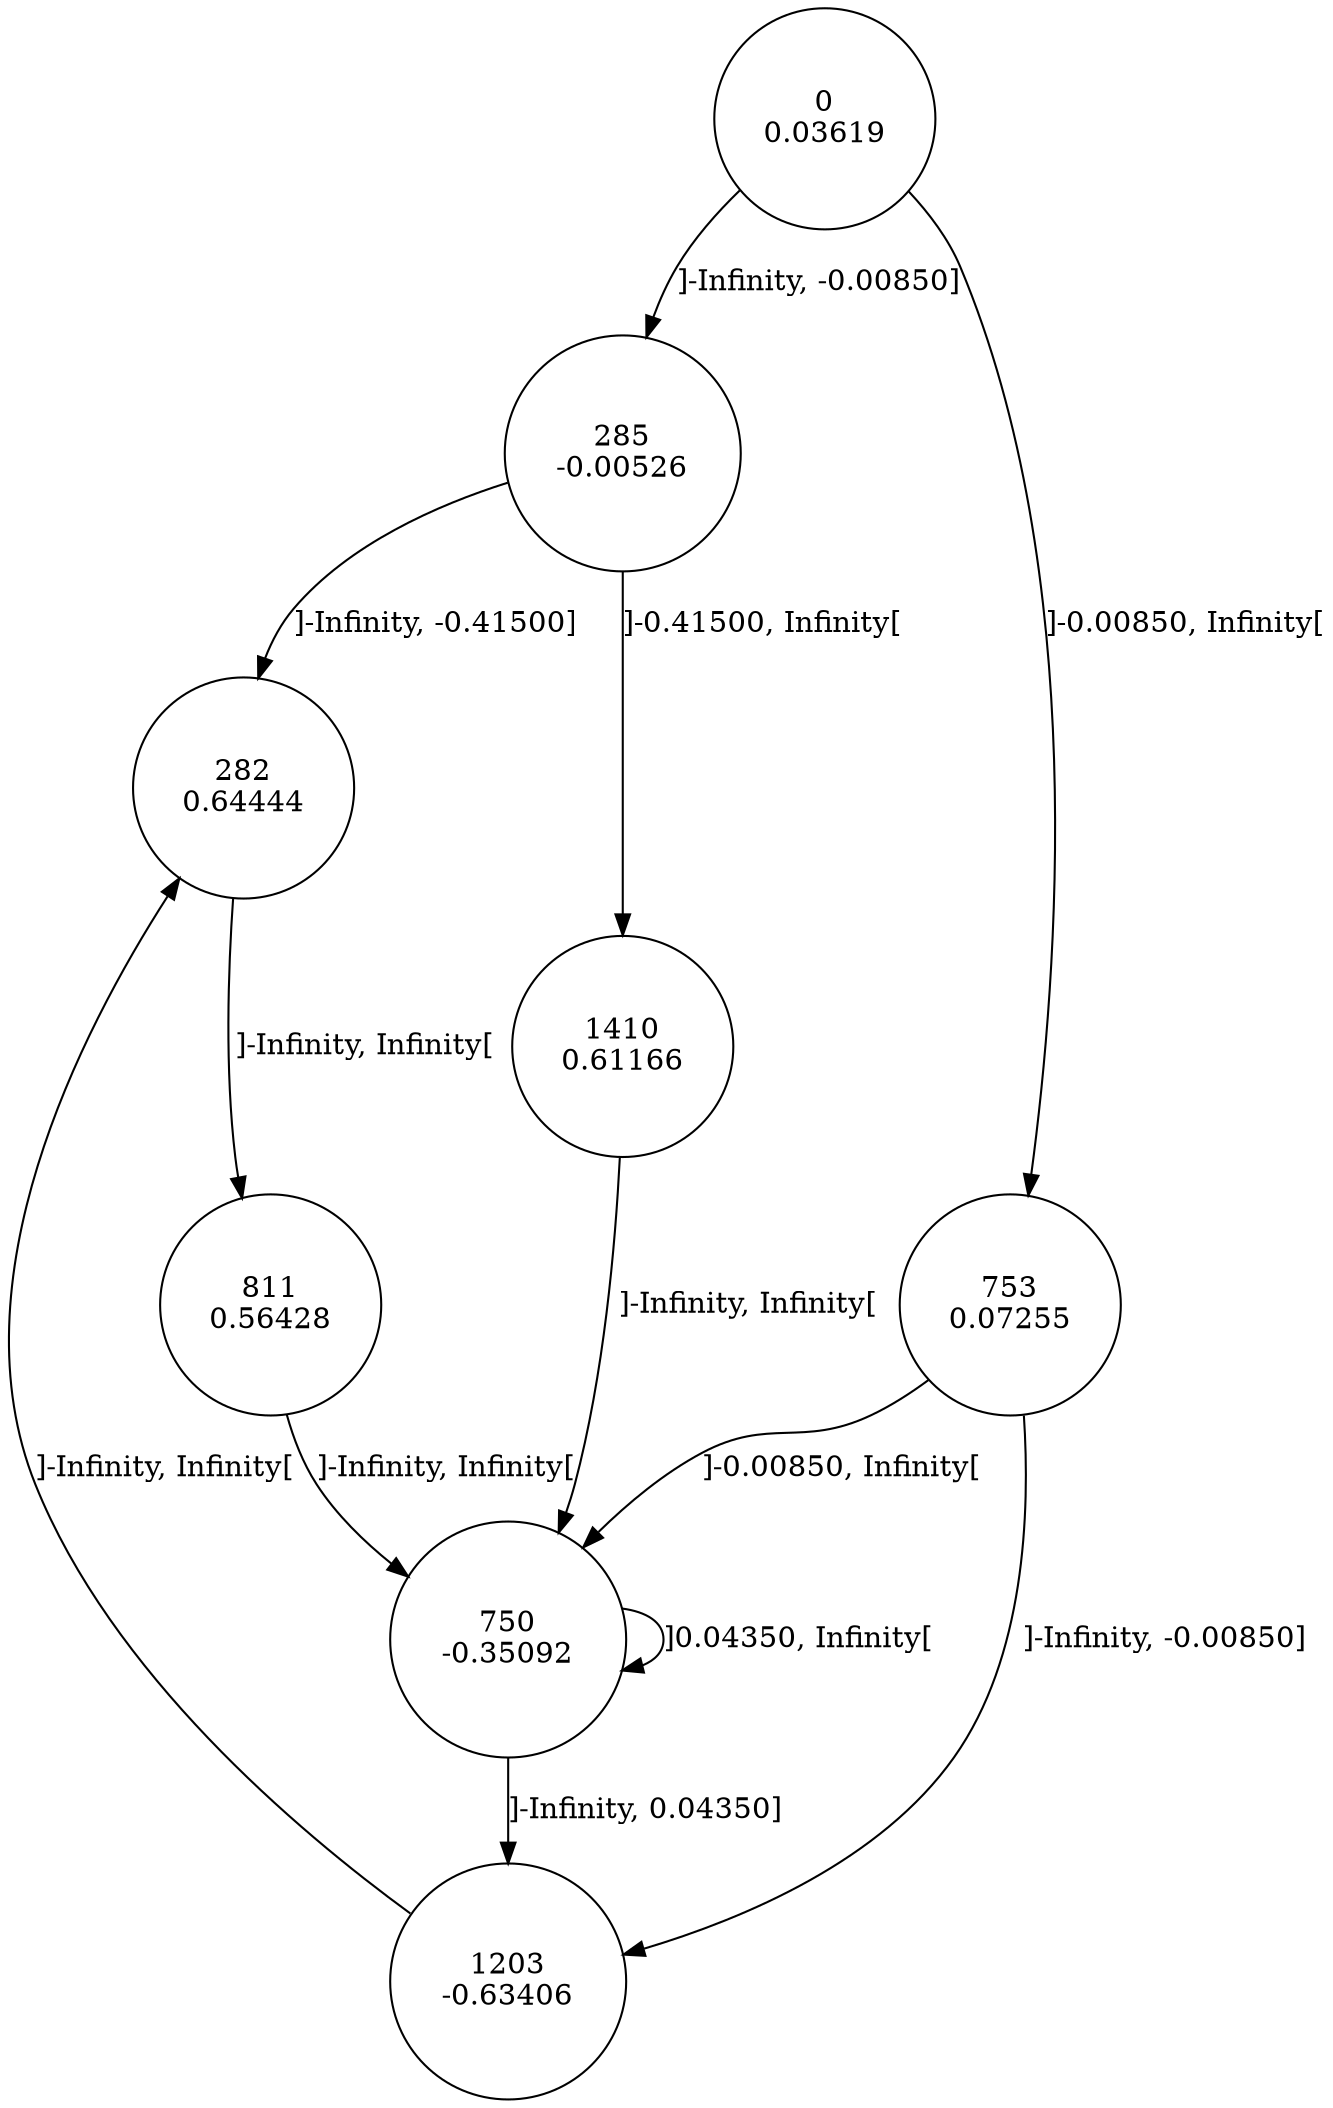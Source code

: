 digraph DFA {
0 [shape=circle, label="0\n0.03619"];
	0 -> 285 [label="]-Infinity, -0.00850]"];
	0 -> 753 [label="]-0.00850, Infinity["];
753 [shape=circle, label="753\n0.07255"];
	753 -> 1203 [label="]-Infinity, -0.00850]"];
	753 -> 750 [label="]-0.00850, Infinity["];
750 [shape=circle, label="750\n-0.35092"];
	750 -> 1203 [label="]-Infinity, 0.04350]"];
	750 -> 750 [label="]0.04350, Infinity["];
1203 [shape=circle, label="1203\n-0.63406"];
	1203 -> 282 [label="]-Infinity, Infinity["];
282 [shape=circle, label="282\n0.64444"];
	282 -> 811 [label="]-Infinity, Infinity["];
811 [shape=circle, label="811\n0.56428"];
	811 -> 750 [label="]-Infinity, Infinity["];
285 [shape=circle, label="285\n-0.00526"];
	285 -> 282 [label="]-Infinity, -0.41500]"];
	285 -> 1410 [label="]-0.41500, Infinity["];
1410 [shape=circle, label="1410\n0.61166"];
	1410 -> 750 [label="]-Infinity, Infinity["];
}